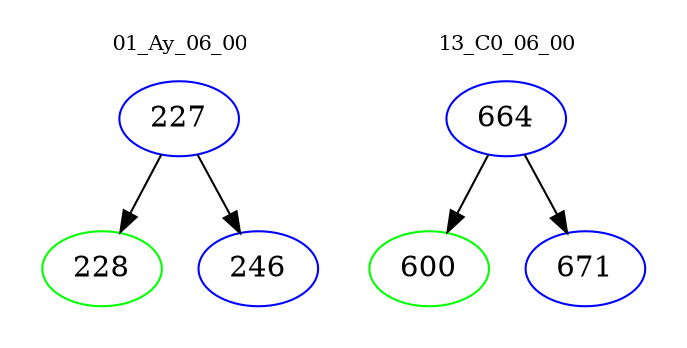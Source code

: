 digraph{
subgraph cluster_0 {
color = white
label = "01_Ay_06_00";
fontsize=10;
T0_227 [label="227", color="blue"]
T0_227 -> T0_228 [color="black"]
T0_228 [label="228", color="green"]
T0_227 -> T0_246 [color="black"]
T0_246 [label="246", color="blue"]
}
subgraph cluster_1 {
color = white
label = "13_C0_06_00";
fontsize=10;
T1_664 [label="664", color="blue"]
T1_664 -> T1_600 [color="black"]
T1_600 [label="600", color="green"]
T1_664 -> T1_671 [color="black"]
T1_671 [label="671", color="blue"]
}
}
